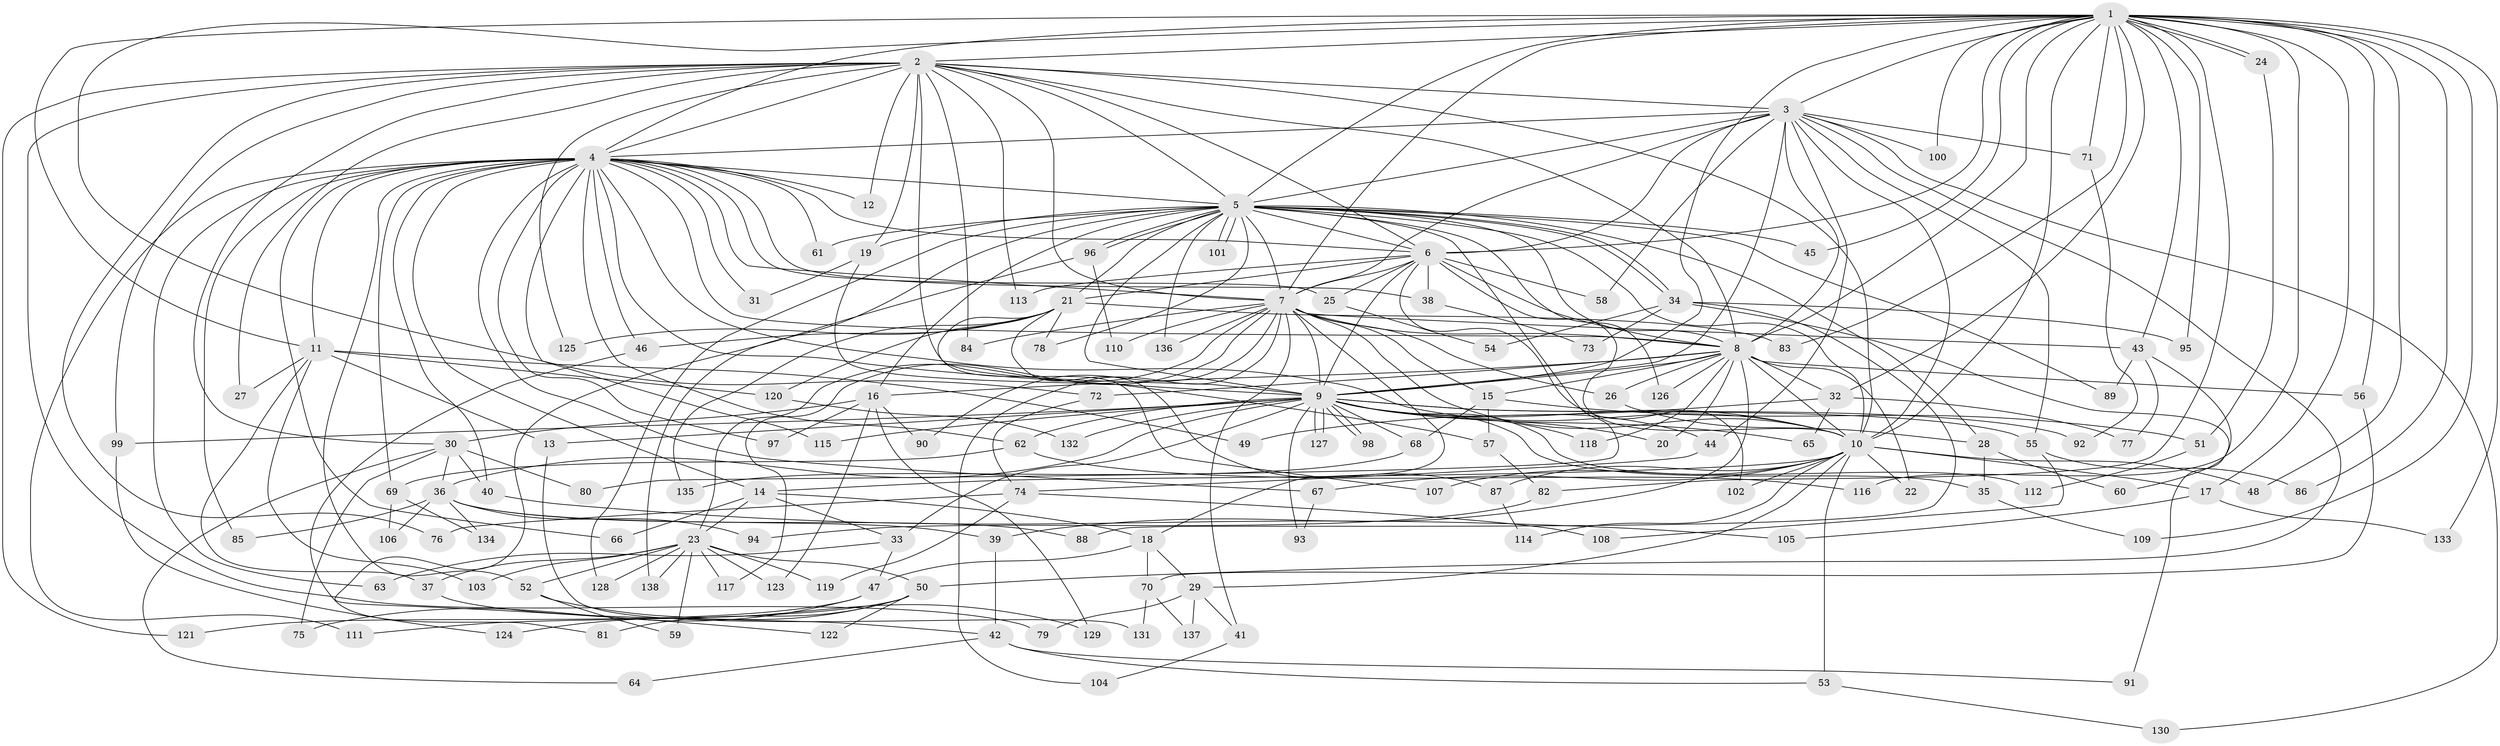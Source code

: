 // Generated by graph-tools (version 1.1) at 2025/01/03/09/25 03:01:27]
// undirected, 138 vertices, 301 edges
graph export_dot {
graph [start="1"]
  node [color=gray90,style=filled];
  1;
  2;
  3;
  4;
  5;
  6;
  7;
  8;
  9;
  10;
  11;
  12;
  13;
  14;
  15;
  16;
  17;
  18;
  19;
  20;
  21;
  22;
  23;
  24;
  25;
  26;
  27;
  28;
  29;
  30;
  31;
  32;
  33;
  34;
  35;
  36;
  37;
  38;
  39;
  40;
  41;
  42;
  43;
  44;
  45;
  46;
  47;
  48;
  49;
  50;
  51;
  52;
  53;
  54;
  55;
  56;
  57;
  58;
  59;
  60;
  61;
  62;
  63;
  64;
  65;
  66;
  67;
  68;
  69;
  70;
  71;
  72;
  73;
  74;
  75;
  76;
  77;
  78;
  79;
  80;
  81;
  82;
  83;
  84;
  85;
  86;
  87;
  88;
  89;
  90;
  91;
  92;
  93;
  94;
  95;
  96;
  97;
  98;
  99;
  100;
  101;
  102;
  103;
  104;
  105;
  106;
  107;
  108;
  109;
  110;
  111;
  112;
  113;
  114;
  115;
  116;
  117;
  118;
  119;
  120;
  121;
  122;
  123;
  124;
  125;
  126;
  127;
  128;
  129;
  130;
  131;
  132;
  133;
  134;
  135;
  136;
  137;
  138;
  1 -- 2;
  1 -- 3;
  1 -- 4;
  1 -- 5;
  1 -- 6;
  1 -- 7;
  1 -- 8;
  1 -- 9;
  1 -- 10;
  1 -- 11;
  1 -- 17;
  1 -- 24;
  1 -- 24;
  1 -- 32;
  1 -- 43;
  1 -- 45;
  1 -- 48;
  1 -- 56;
  1 -- 71;
  1 -- 72;
  1 -- 82;
  1 -- 83;
  1 -- 86;
  1 -- 95;
  1 -- 100;
  1 -- 109;
  1 -- 116;
  1 -- 133;
  2 -- 3;
  2 -- 4;
  2 -- 5;
  2 -- 6;
  2 -- 7;
  2 -- 8;
  2 -- 9;
  2 -- 10;
  2 -- 12;
  2 -- 19;
  2 -- 27;
  2 -- 30;
  2 -- 76;
  2 -- 79;
  2 -- 84;
  2 -- 99;
  2 -- 113;
  2 -- 121;
  2 -- 125;
  3 -- 4;
  3 -- 5;
  3 -- 6;
  3 -- 7;
  3 -- 8;
  3 -- 9;
  3 -- 10;
  3 -- 44;
  3 -- 50;
  3 -- 55;
  3 -- 58;
  3 -- 71;
  3 -- 100;
  3 -- 130;
  4 -- 5;
  4 -- 6;
  4 -- 7;
  4 -- 8;
  4 -- 9;
  4 -- 10;
  4 -- 11;
  4 -- 12;
  4 -- 14;
  4 -- 25;
  4 -- 31;
  4 -- 38;
  4 -- 40;
  4 -- 46;
  4 -- 52;
  4 -- 61;
  4 -- 62;
  4 -- 63;
  4 -- 66;
  4 -- 67;
  4 -- 69;
  4 -- 85;
  4 -- 97;
  4 -- 111;
  4 -- 115;
  5 -- 6;
  5 -- 7;
  5 -- 8;
  5 -- 9;
  5 -- 10;
  5 -- 16;
  5 -- 19;
  5 -- 21;
  5 -- 28;
  5 -- 34;
  5 -- 34;
  5 -- 45;
  5 -- 61;
  5 -- 78;
  5 -- 80;
  5 -- 89;
  5 -- 96;
  5 -- 96;
  5 -- 101;
  5 -- 101;
  5 -- 126;
  5 -- 128;
  5 -- 136;
  5 -- 138;
  6 -- 7;
  6 -- 8;
  6 -- 9;
  6 -- 10;
  6 -- 21;
  6 -- 25;
  6 -- 38;
  6 -- 58;
  6 -- 102;
  6 -- 113;
  7 -- 8;
  7 -- 9;
  7 -- 10;
  7 -- 15;
  7 -- 18;
  7 -- 23;
  7 -- 26;
  7 -- 41;
  7 -- 43;
  7 -- 84;
  7 -- 90;
  7 -- 104;
  7 -- 110;
  7 -- 117;
  7 -- 136;
  8 -- 9;
  8 -- 10;
  8 -- 15;
  8 -- 16;
  8 -- 20;
  8 -- 22;
  8 -- 26;
  8 -- 32;
  8 -- 39;
  8 -- 56;
  8 -- 72;
  8 -- 118;
  8 -- 126;
  9 -- 10;
  9 -- 13;
  9 -- 20;
  9 -- 33;
  9 -- 35;
  9 -- 36;
  9 -- 44;
  9 -- 55;
  9 -- 62;
  9 -- 65;
  9 -- 68;
  9 -- 92;
  9 -- 93;
  9 -- 98;
  9 -- 98;
  9 -- 99;
  9 -- 112;
  9 -- 115;
  9 -- 118;
  9 -- 127;
  9 -- 127;
  9 -- 132;
  10 -- 14;
  10 -- 17;
  10 -- 22;
  10 -- 29;
  10 -- 48;
  10 -- 53;
  10 -- 67;
  10 -- 87;
  10 -- 102;
  10 -- 107;
  10 -- 114;
  11 -- 13;
  11 -- 27;
  11 -- 37;
  11 -- 49;
  11 -- 103;
  11 -- 120;
  13 -- 131;
  14 -- 18;
  14 -- 23;
  14 -- 33;
  14 -- 66;
  15 -- 51;
  15 -- 57;
  15 -- 68;
  16 -- 30;
  16 -- 90;
  16 -- 97;
  16 -- 123;
  16 -- 129;
  17 -- 105;
  17 -- 133;
  18 -- 29;
  18 -- 47;
  18 -- 70;
  19 -- 31;
  19 -- 57;
  21 -- 46;
  21 -- 78;
  21 -- 83;
  21 -- 87;
  21 -- 107;
  21 -- 120;
  21 -- 125;
  21 -- 135;
  23 -- 37;
  23 -- 50;
  23 -- 52;
  23 -- 59;
  23 -- 103;
  23 -- 117;
  23 -- 119;
  23 -- 123;
  23 -- 128;
  23 -- 138;
  24 -- 51;
  25 -- 54;
  26 -- 28;
  28 -- 35;
  28 -- 60;
  29 -- 41;
  29 -- 79;
  29 -- 137;
  30 -- 36;
  30 -- 40;
  30 -- 64;
  30 -- 75;
  30 -- 80;
  32 -- 49;
  32 -- 65;
  32 -- 77;
  33 -- 47;
  33 -- 63;
  34 -- 54;
  34 -- 73;
  34 -- 88;
  34 -- 91;
  34 -- 95;
  35 -- 109;
  36 -- 39;
  36 -- 85;
  36 -- 88;
  36 -- 94;
  36 -- 106;
  36 -- 134;
  37 -- 42;
  38 -- 73;
  39 -- 42;
  40 -- 105;
  41 -- 104;
  42 -- 53;
  42 -- 64;
  42 -- 91;
  43 -- 60;
  43 -- 77;
  43 -- 89;
  44 -- 74;
  46 -- 81;
  47 -- 75;
  47 -- 121;
  50 -- 81;
  50 -- 111;
  50 -- 122;
  50 -- 124;
  51 -- 112;
  52 -- 59;
  52 -- 129;
  53 -- 130;
  55 -- 86;
  55 -- 108;
  56 -- 70;
  57 -- 82;
  62 -- 69;
  62 -- 116;
  67 -- 93;
  68 -- 135;
  69 -- 106;
  69 -- 134;
  70 -- 131;
  70 -- 137;
  71 -- 92;
  72 -- 74;
  74 -- 76;
  74 -- 108;
  74 -- 119;
  82 -- 94;
  87 -- 114;
  96 -- 110;
  96 -- 122;
  99 -- 124;
  120 -- 132;
}
